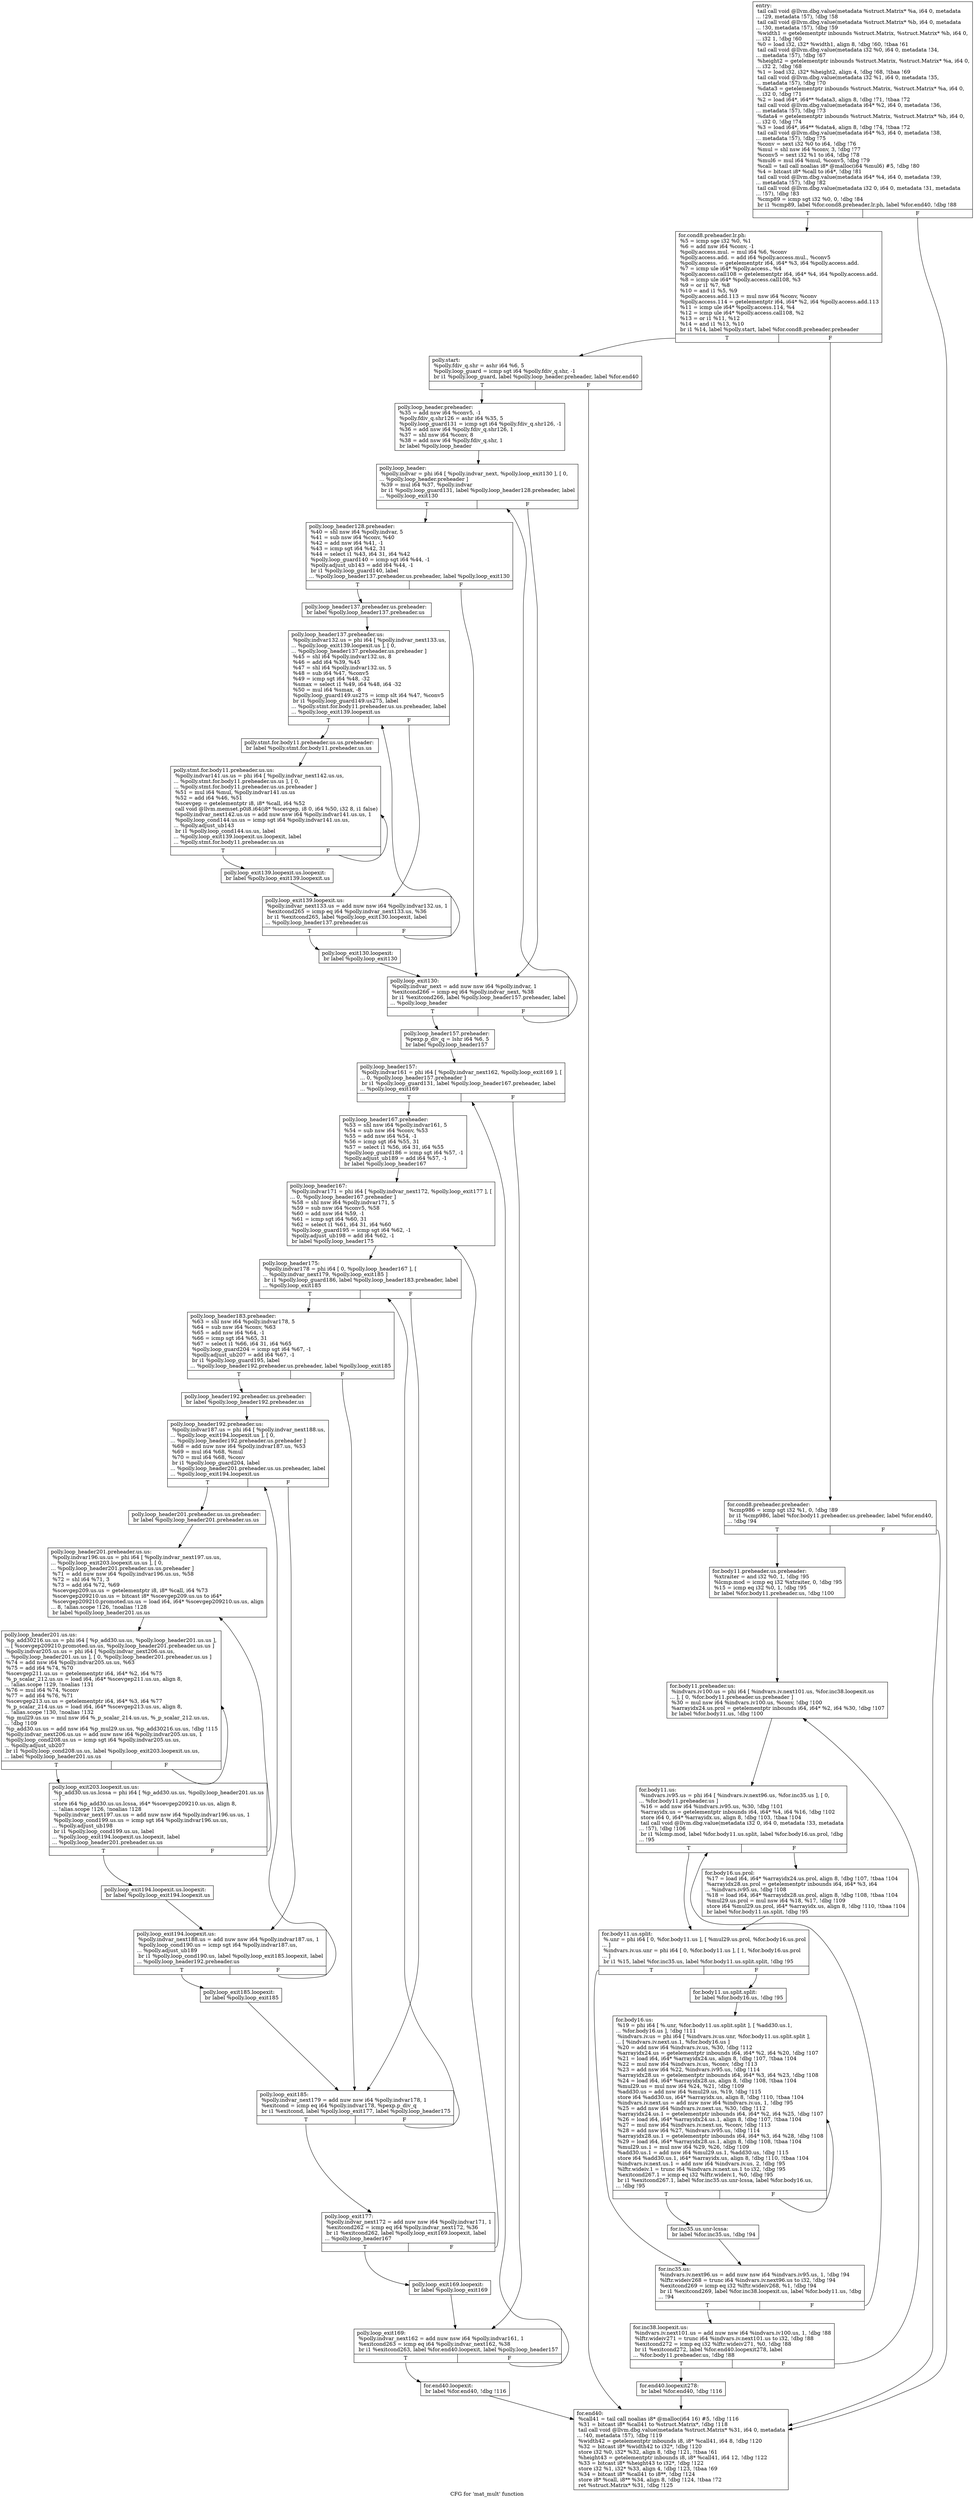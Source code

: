 digraph "CFG for 'mat_mult' function" {
	label="CFG for 'mat_mult' function";

	Node0x6695760 [shape=record,label="{entry:\l  tail call void @llvm.dbg.value(metadata %struct.Matrix* %a, i64 0, metadata\l... !29, metadata !57), !dbg !58\l  tail call void @llvm.dbg.value(metadata %struct.Matrix* %b, i64 0, metadata\l... !30, metadata !57), !dbg !59\l  %width1 = getelementptr inbounds %struct.Matrix, %struct.Matrix* %b, i64 0,\l... i32 1, !dbg !60\l  %0 = load i32, i32* %width1, align 8, !dbg !60, !tbaa !61\l  tail call void @llvm.dbg.value(metadata i32 %0, i64 0, metadata !34,\l... metadata !57), !dbg !67\l  %height2 = getelementptr inbounds %struct.Matrix, %struct.Matrix* %a, i64 0,\l... i32 2, !dbg !68\l  %1 = load i32, i32* %height2, align 4, !dbg !68, !tbaa !69\l  tail call void @llvm.dbg.value(metadata i32 %1, i64 0, metadata !35,\l... metadata !57), !dbg !70\l  %data3 = getelementptr inbounds %struct.Matrix, %struct.Matrix* %a, i64 0,\l... i32 0, !dbg !71\l  %2 = load i64*, i64** %data3, align 8, !dbg !71, !tbaa !72\l  tail call void @llvm.dbg.value(metadata i64* %2, i64 0, metadata !36,\l... metadata !57), !dbg !73\l  %data4 = getelementptr inbounds %struct.Matrix, %struct.Matrix* %b, i64 0,\l... i32 0, !dbg !74\l  %3 = load i64*, i64** %data4, align 8, !dbg !74, !tbaa !72\l  tail call void @llvm.dbg.value(metadata i64* %3, i64 0, metadata !38,\l... metadata !57), !dbg !75\l  %conv = sext i32 %0 to i64, !dbg !76\l  %mul = shl nsw i64 %conv, 3, !dbg !77\l  %conv5 = sext i32 %1 to i64, !dbg !78\l  %mul6 = mul i64 %mul, %conv5, !dbg !79\l  %call = tail call noalias i8* @malloc(i64 %mul6) #5, !dbg !80\l  %4 = bitcast i8* %call to i64*, !dbg !81\l  tail call void @llvm.dbg.value(metadata i64* %4, i64 0, metadata !39,\l... metadata !57), !dbg !82\l  tail call void @llvm.dbg.value(metadata i32 0, i64 0, metadata !31, metadata\l... !57), !dbg !83\l  %cmp89 = icmp sgt i32 %0, 0, !dbg !84\l  br i1 %cmp89, label %for.cond8.preheader.lr.ph, label %for.end40, !dbg !88\l|{<s0>T|<s1>F}}"];
	Node0x6695760:s0 -> Node0x66955b0;
	Node0x6695760:s1 -> Node0x669be20;
	Node0x66955b0 [shape=record,label="{for.cond8.preheader.lr.ph:                        \l  %5 = icmp sge i32 %0, %1\l  %6 = add nsw i64 %conv, -1\l  %polly.access.mul. = mul i64 %6, %conv\l  %polly.access.add. = add i64 %polly.access.mul., %conv5\l  %polly.access. = getelementptr i64, i64* %3, i64 %polly.access.add.\l  %7 = icmp ule i64* %polly.access., %4\l  %polly.access.call108 = getelementptr i64, i64* %4, i64 %polly.access.add.\l  %8 = icmp ule i64* %polly.access.call108, %3\l  %9 = or i1 %7, %8\l  %10 = and i1 %5, %9\l  %polly.access.add.113 = mul nsw i64 %conv, %conv\l  %polly.access.114 = getelementptr i64, i64* %2, i64 %polly.access.add.113\l  %11 = icmp ule i64* %polly.access.114, %4\l  %12 = icmp ule i64* %polly.access.call108, %2\l  %13 = or i1 %11, %12\l  %14 = and i1 %13, %10\l  br i1 %14, label %polly.start, label %for.cond8.preheader.preheader\l|{<s0>T|<s1>F}}"];
	Node0x66955b0:s0 -> Node0x669b250;
	Node0x66955b0:s1 -> Node0x669cb30;
	Node0x669cb30 [shape=record,label="{for.cond8.preheader.preheader:                    \l  %cmp986 = icmp sgt i32 %1, 0, !dbg !89\l  br i1 %cmp986, label %for.body11.preheader.us.preheader, label %for.end40,\l... !dbg !94\l|{<s0>T|<s1>F}}"];
	Node0x669cb30:s0 -> Node0x669cec0;
	Node0x669cb30:s1 -> Node0x669be20;
	Node0x669cec0 [shape=record,label="{for.body11.preheader.us.preheader:                \l  %xtraiter = and i32 %0, 1, !dbg !95\l  %lcmp.mod = icmp eq i32 %xtraiter, 0, !dbg !95\l  %15 = icmp eq i32 %0, 1, !dbg !95\l  br label %for.body11.preheader.us, !dbg !100\l}"];
	Node0x669cec0 -> Node0x669db50;
	Node0x669bcd0 [shape=record,label="{for.body11.us:                                    \l  %indvars.iv95.us = phi i64 [ %indvars.iv.next96.us, %for.inc35.us ], [ 0,\l... %for.body11.preheader.us ]\l  %16 = add nsw i64 %indvars.iv95.us, %30, !dbg !101\l  %arrayidx.us = getelementptr inbounds i64, i64* %4, i64 %16, !dbg !102\l  store i64 0, i64* %arrayidx.us, align 8, !dbg !103, !tbaa !104\l  tail call void @llvm.dbg.value(metadata i32 0, i64 0, metadata !33, metadata\l... !57), !dbg !106\l  br i1 %lcmp.mod, label %for.body11.us.split, label %for.body16.us.prol, !dbg\l... !95\l|{<s0>T|<s1>F}}"];
	Node0x669bcd0:s0 -> Node0x669ec10;
	Node0x669bcd0:s1 -> Node0x669ece0;
	Node0x669ece0 [shape=record,label="{for.body16.us.prol:                               \l  %17 = load i64, i64* %arrayidx24.us.prol, align 8, !dbg !107, !tbaa !104\l  %arrayidx28.us.prol = getelementptr inbounds i64, i64* %3, i64\l... %indvars.iv95.us, !dbg !108\l  %18 = load i64, i64* %arrayidx28.us.prol, align 8, !dbg !108, !tbaa !104\l  %mul29.us.prol = mul nsw i64 %18, %17, !dbg !109\l  store i64 %mul29.us.prol, i64* %arrayidx.us, align 8, !dbg !110, !tbaa !104\l  br label %for.body11.us.split, !dbg !95\l}"];
	Node0x669ece0 -> Node0x669ec10;
	Node0x669ec10 [shape=record,label="{for.body11.us.split:                              \l  %.unr = phi i64 [ 0, %for.body11.us ], [ %mul29.us.prol, %for.body16.us.prol\l... ]\l  %indvars.iv.us.unr = phi i64 [ 0, %for.body11.us ], [ 1, %for.body16.us.prol\l... ]\l  br i1 %15, label %for.inc35.us, label %for.body11.us.split.split, !dbg !95\l|{<s0>T|<s1>F}}"];
	Node0x669ec10:s0 -> Node0x669deb0;
	Node0x669ec10:s1 -> Node0x66a04a0;
	Node0x66a04a0 [shape=record,label="{for.body11.us.split.split:                        \l  br label %for.body16.us, !dbg !95\l}"];
	Node0x66a04a0 -> Node0x66a05f0;
	Node0x66a05f0 [shape=record,label="{for.body16.us:                                    \l  %19 = phi i64 [ %.unr, %for.body11.us.split.split ], [ %add30.us.1,\l... %for.body16.us ], !dbg !111\l  %indvars.iv.us = phi i64 [ %indvars.iv.us.unr, %for.body11.us.split.split ],\l... [ %indvars.iv.next.us.1, %for.body16.us ]\l  %20 = add nsw i64 %indvars.iv.us, %30, !dbg !112\l  %arrayidx24.us = getelementptr inbounds i64, i64* %2, i64 %20, !dbg !107\l  %21 = load i64, i64* %arrayidx24.us, align 8, !dbg !107, !tbaa !104\l  %22 = mul nsw i64 %indvars.iv.us, %conv, !dbg !113\l  %23 = add nsw i64 %22, %indvars.iv95.us, !dbg !114\l  %arrayidx28.us = getelementptr inbounds i64, i64* %3, i64 %23, !dbg !108\l  %24 = load i64, i64* %arrayidx28.us, align 8, !dbg !108, !tbaa !104\l  %mul29.us = mul nsw i64 %24, %21, !dbg !109\l  %add30.us = add nsw i64 %mul29.us, %19, !dbg !115\l  store i64 %add30.us, i64* %arrayidx.us, align 8, !dbg !110, !tbaa !104\l  %indvars.iv.next.us = add nuw nsw i64 %indvars.iv.us, 1, !dbg !95\l  %25 = add nsw i64 %indvars.iv.next.us, %30, !dbg !112\l  %arrayidx24.us.1 = getelementptr inbounds i64, i64* %2, i64 %25, !dbg !107\l  %26 = load i64, i64* %arrayidx24.us.1, align 8, !dbg !107, !tbaa !104\l  %27 = mul nsw i64 %indvars.iv.next.us, %conv, !dbg !113\l  %28 = add nsw i64 %27, %indvars.iv95.us, !dbg !114\l  %arrayidx28.us.1 = getelementptr inbounds i64, i64* %3, i64 %28, !dbg !108\l  %29 = load i64, i64* %arrayidx28.us.1, align 8, !dbg !108, !tbaa !104\l  %mul29.us.1 = mul nsw i64 %29, %26, !dbg !109\l  %add30.us.1 = add nsw i64 %mul29.us.1, %add30.us, !dbg !115\l  store i64 %add30.us.1, i64* %arrayidx.us, align 8, !dbg !110, !tbaa !104\l  %indvars.iv.next.us.1 = add nsw i64 %indvars.iv.us, 2, !dbg !95\l  %lftr.wideiv.1 = trunc i64 %indvars.iv.next.us.1 to i32, !dbg !95\l  %exitcond267.1 = icmp eq i32 %lftr.wideiv.1, %0, !dbg !95\l  br i1 %exitcond267.1, label %for.inc35.us.unr-lcssa, label %for.body16.us,\l... !dbg !95\l|{<s0>T|<s1>F}}"];
	Node0x66a05f0:s0 -> Node0x669d170;
	Node0x66a05f0:s1 -> Node0x66a05f0;
	Node0x669d170 [shape=record,label="{for.inc35.us.unr-lcssa:                           \l  br label %for.inc35.us, !dbg !94\l}"];
	Node0x669d170 -> Node0x669deb0;
	Node0x669deb0 [shape=record,label="{for.inc35.us:                                     \l  %indvars.iv.next96.us = add nuw nsw i64 %indvars.iv95.us, 1, !dbg !94\l  %lftr.wideiv268 = trunc i64 %indvars.iv.next96.us to i32, !dbg !94\l  %exitcond269 = icmp eq i32 %lftr.wideiv268, %1, !dbg !94\l  br i1 %exitcond269, label %for.inc38.loopexit.us, label %for.body11.us, !dbg\l... !94\l|{<s0>T|<s1>F}}"];
	Node0x669deb0:s0 -> Node0x66a5340;
	Node0x669deb0:s1 -> Node0x669bcd0;
	Node0x669db50 [shape=record,label="{for.body11.preheader.us:                          \l  %indvars.iv100.us = phi i64 [ %indvars.iv.next101.us, %for.inc38.loopexit.us\l... ], [ 0, %for.body11.preheader.us.preheader ]\l  %30 = mul nsw i64 %indvars.iv100.us, %conv, !dbg !100\l  %arrayidx24.us.prol = getelementptr inbounds i64, i64* %2, i64 %30, !dbg !107\l  br label %for.body11.us, !dbg !100\l}"];
	Node0x669db50 -> Node0x669bcd0;
	Node0x66a5340 [shape=record,label="{for.inc38.loopexit.us:                            \l  %indvars.iv.next101.us = add nuw nsw i64 %indvars.iv100.us, 1, !dbg !88\l  %lftr.wideiv271 = trunc i64 %indvars.iv.next101.us to i32, !dbg !88\l  %exitcond272 = icmp eq i32 %lftr.wideiv271, %0, !dbg !88\l  br i1 %exitcond272, label %for.end40.loopexit278, label\l... %for.body11.preheader.us, !dbg !88\l|{<s0>T|<s1>F}}"];
	Node0x66a5340:s0 -> Node0x66a5470;
	Node0x66a5340:s1 -> Node0x669db50;
	Node0x66a5420 [shape=record,label="{for.end40.loopexit:                               \l  br label %for.end40, !dbg !116\l}"];
	Node0x66a5420 -> Node0x669be20;
	Node0x66a5470 [shape=record,label="{for.end40.loopexit278:                            \l  br label %for.end40, !dbg !116\l}"];
	Node0x66a5470 -> Node0x669be20;
	Node0x669be20 [shape=record,label="{for.end40:                                        \l  %call41 = tail call noalias i8* @malloc(i64 16) #5, !dbg !116\l  %31 = bitcast i8* %call41 to %struct.Matrix*, !dbg !118\l  tail call void @llvm.dbg.value(metadata %struct.Matrix* %31, i64 0, metadata\l... !40, metadata !57), !dbg !119\l  %width42 = getelementptr inbounds i8, i8* %call41, i64 8, !dbg !120\l  %32 = bitcast i8* %width42 to i32*, !dbg !120\l  store i32 %0, i32* %32, align 8, !dbg !121, !tbaa !61\l  %height43 = getelementptr inbounds i8, i8* %call41, i64 12, !dbg !122\l  %33 = bitcast i8* %height43 to i32*, !dbg !122\l  store i32 %1, i32* %33, align 4, !dbg !123, !tbaa !69\l  %34 = bitcast i8* %call41 to i8**, !dbg !124\l  store i8* %call, i8** %34, align 8, !dbg !124, !tbaa !72\l  ret %struct.Matrix* %31, !dbg !125\l}"];
	Node0x669b250 [shape=record,label="{polly.start:                                      \l  %polly.fdiv_q.shr = ashr i64 %6, 5\l  %polly.loop_guard = icmp sgt i64 %polly.fdiv_q.shr, -1\l  br i1 %polly.loop_guard, label %polly.loop_header.preheader, label %for.end40\l|{<s0>T|<s1>F}}"];
	Node0x669b250:s0 -> Node0x66a9190;
	Node0x669b250:s1 -> Node0x669be20;
	Node0x66a9190 [shape=record,label="{polly.loop_header.preheader:                      \l  %35 = add nsw i64 %conv5, -1\l  %polly.fdiv_q.shr126 = ashr i64 %35, 5\l  %polly.loop_guard131 = icmp sgt i64 %polly.fdiv_q.shr126, -1\l  %36 = add nsw i64 %polly.fdiv_q.shr126, 1\l  %37 = shl nsw i64 %conv, 8\l  %38 = add nsw i64 %polly.fdiv_q.shr, 1\l  br label %polly.loop_header\l}"];
	Node0x66a9190 -> Node0x66a95f0;
	Node0x66a9700 [shape=record,label="{polly.loop_header157.preheader:                   \l  %pexp.p_div_q = lshr i64 %6, 5\l  br label %polly.loop_header157\l}"];
	Node0x66a9700 -> Node0x66a9870;
	Node0x66a95f0 [shape=record,label="{polly.loop_header:                                \l  %polly.indvar = phi i64 [ %polly.indvar_next, %polly.loop_exit130 ], [ 0,\l... %polly.loop_header.preheader ]\l  %39 = mul i64 %37, %polly.indvar\l  br i1 %polly.loop_guard131, label %polly.loop_header128.preheader, label\l... %polly.loop_exit130\l|{<s0>T|<s1>F}}"];
	Node0x66a95f0:s0 -> Node0x66a9c30;
	Node0x66a95f0:s1 -> Node0x669c4b0;
	Node0x66a9c30 [shape=record,label="{polly.loop_header128.preheader:                   \l  %40 = shl nsw i64 %polly.indvar, 5\l  %41 = sub nsw i64 %conv, %40\l  %42 = add nsw i64 %41, -1\l  %43 = icmp sgt i64 %42, 31\l  %44 = select i1 %43, i64 31, i64 %42\l  %polly.loop_guard140 = icmp sgt i64 %44, -1\l  %polly.adjust_ub143 = add i64 %44, -1\l  br i1 %polly.loop_guard140, label\l... %polly.loop_header137.preheader.us.preheader, label %polly.loop_exit130\l|{<s0>T|<s1>F}}"];
	Node0x66a9c30:s0 -> Node0x66a9a80;
	Node0x66a9c30:s1 -> Node0x669c4b0;
	Node0x66a9a80 [shape=record,label="{polly.loop_header137.preheader.us.preheader:      \l  br label %polly.loop_header137.preheader.us\l}"];
	Node0x66a9a80 -> Node0x66aa400;
	Node0x66aa400 [shape=record,label="{polly.loop_header137.preheader.us:                \l  %polly.indvar132.us = phi i64 [ %polly.indvar_next133.us,\l... %polly.loop_exit139.loopexit.us ], [ 0,\l... %polly.loop_header137.preheader.us.preheader ]\l  %45 = shl i64 %polly.indvar132.us, 8\l  %46 = add i64 %39, %45\l  %47 = shl i64 %polly.indvar132.us, 5\l  %48 = sub i64 %47, %conv5\l  %49 = icmp sgt i64 %48, -32\l  %smax = select i1 %49, i64 %48, i64 -32\l  %50 = mul i64 %smax, -8\l  %polly.loop_guard149.us275 = icmp slt i64 %47, %conv5\l  br i1 %polly.loop_guard149.us275, label\l... %polly.stmt.for.body11.preheader.us.us.preheader, label\l... %polly.loop_exit139.loopexit.us\l|{<s0>T|<s1>F}}"];
	Node0x66aa400:s0 -> Node0x6693760;
	Node0x66aa400:s1 -> Node0x66aa2d0;
	Node0x6693760 [shape=record,label="{polly.stmt.for.body11.preheader.us.us.preheader:  \l  br label %polly.stmt.for.body11.preheader.us.us\l}"];
	Node0x6693760 -> Node0x66939a0;
	Node0x66939f0 [shape=record,label="{polly.loop_exit139.loopexit.us.loopexit:          \l  br label %polly.loop_exit139.loopexit.us\l}"];
	Node0x66939f0 -> Node0x66aa2d0;
	Node0x66aa2d0 [shape=record,label="{polly.loop_exit139.loopexit.us:                   \l  %polly.indvar_next133.us = add nuw nsw i64 %polly.indvar132.us, 1\l  %exitcond265 = icmp eq i64 %polly.indvar_next133.us, %36\l  br i1 %exitcond265, label %polly.loop_exit130.loopexit, label\l... %polly.loop_header137.preheader.us\l|{<s0>T|<s1>F}}"];
	Node0x66aa2d0:s0 -> Node0x6693c00;
	Node0x66aa2d0:s1 -> Node0x66aa400;
	Node0x66939a0 [shape=record,label="{polly.stmt.for.body11.preheader.us.us:            \l  %polly.indvar141.us.us = phi i64 [ %polly.indvar_next142.us.us,\l... %polly.stmt.for.body11.preheader.us.us ], [ 0,\l... %polly.stmt.for.body11.preheader.us.us.preheader ]\l  %51 = mul i64 %mul, %polly.indvar141.us.us\l  %52 = add i64 %46, %51\l  %scevgep = getelementptr i8, i8* %call, i64 %52\l  call void @llvm.memset.p0i8.i64(i8* %scevgep, i8 0, i64 %50, i32 8, i1 false)\l  %polly.indvar_next142.us.us = add nuw nsw i64 %polly.indvar141.us.us, 1\l  %polly.loop_cond144.us.us = icmp sgt i64 %polly.indvar141.us.us,\l... %polly.adjust_ub143\l  br i1 %polly.loop_cond144.us.us, label\l... %polly.loop_exit139.loopexit.us.loopexit, label\l... %polly.stmt.for.body11.preheader.us.us\l|{<s0>T|<s1>F}}"];
	Node0x66939a0:s0 -> Node0x66939f0;
	Node0x66939a0:s1 -> Node0x66939a0;
	Node0x6693c00 [shape=record,label="{polly.loop_exit130.loopexit:                      \l  br label %polly.loop_exit130\l}"];
	Node0x6693c00 -> Node0x669c4b0;
	Node0x669c4b0 [shape=record,label="{polly.loop_exit130:                               \l  %polly.indvar_next = add nuw nsw i64 %polly.indvar, 1\l  %exitcond266 = icmp eq i64 %polly.indvar_next, %38\l  br i1 %exitcond266, label %polly.loop_header157.preheader, label\l... %polly.loop_header\l|{<s0>T|<s1>F}}"];
	Node0x669c4b0:s0 -> Node0x66a9700;
	Node0x669c4b0:s1 -> Node0x66a95f0;
	Node0x66a9870 [shape=record,label="{polly.loop_header157:                             \l  %polly.indvar161 = phi i64 [ %polly.indvar_next162, %polly.loop_exit169 ], [\l... 0, %polly.loop_header157.preheader ]\l  br i1 %polly.loop_guard131, label %polly.loop_header167.preheader, label\l... %polly.loop_exit169\l|{<s0>T|<s1>F}}"];
	Node0x66a9870:s0 -> Node0x6693d30;
	Node0x66a9870:s1 -> Node0x66a9d40;
	Node0x6693d30 [shape=record,label="{polly.loop_header167.preheader:                   \l  %53 = shl nsw i64 %polly.indvar161, 5\l  %54 = sub nsw i64 %conv, %53\l  %55 = add nsw i64 %54, -1\l  %56 = icmp sgt i64 %55, 31\l  %57 = select i1 %56, i64 31, i64 %55\l  %polly.loop_guard186 = icmp sgt i64 %57, -1\l  %polly.adjust_ub189 = add i64 %57, -1\l  br label %polly.loop_header167\l}"];
	Node0x6693d30 -> Node0x66a43e0;
	Node0x66a3f10 [shape=record,label="{polly.loop_exit169.loopexit:                      \l  br label %polly.loop_exit169\l}"];
	Node0x66a3f10 -> Node0x66a9d40;
	Node0x66a9d40 [shape=record,label="{polly.loop_exit169:                               \l  %polly.indvar_next162 = add nuw nsw i64 %polly.indvar161, 1\l  %exitcond263 = icmp eq i64 %polly.indvar_next162, %38\l  br i1 %exitcond263, label %for.end40.loopexit, label %polly.loop_header157\l|{<s0>T|<s1>F}}"];
	Node0x66a9d40:s0 -> Node0x66a5420;
	Node0x66a9d40:s1 -> Node0x66a9870;
	Node0x66a43e0 [shape=record,label="{polly.loop_header167:                             \l  %polly.indvar171 = phi i64 [ %polly.indvar_next172, %polly.loop_exit177 ], [\l... 0, %polly.loop_header167.preheader ]\l  %58 = shl nsw i64 %polly.indvar171, 5\l  %59 = sub nsw i64 %conv5, %58\l  %60 = add nsw i64 %59, -1\l  %61 = icmp sgt i64 %60, 31\l  %62 = select i1 %61, i64 31, i64 %60\l  %polly.loop_guard195 = icmp sgt i64 %62, -1\l  %polly.adjust_ub198 = add i64 %62, -1\l  br label %polly.loop_header175\l}"];
	Node0x66a43e0 -> Node0x66ade30;
	Node0x6694130 [shape=record,label="{polly.loop_exit177:                               \l  %polly.indvar_next172 = add nuw nsw i64 %polly.indvar171, 1\l  %exitcond262 = icmp eq i64 %polly.indvar_next172, %36\l  br i1 %exitcond262, label %polly.loop_exit169.loopexit, label\l... %polly.loop_header167\l|{<s0>T|<s1>F}}"];
	Node0x6694130:s0 -> Node0x66a3f10;
	Node0x6694130:s1 -> Node0x66a43e0;
	Node0x66ade30 [shape=record,label="{polly.loop_header175:                             \l  %polly.indvar178 = phi i64 [ 0, %polly.loop_header167 ], [\l... %polly.indvar_next179, %polly.loop_exit185 ]\l  br i1 %polly.loop_guard186, label %polly.loop_header183.preheader, label\l... %polly.loop_exit185\l|{<s0>T|<s1>F}}"];
	Node0x66ade30:s0 -> Node0x66ae260;
	Node0x66ade30:s1 -> Node0x66ad6f0;
	Node0x66ae260 [shape=record,label="{polly.loop_header183.preheader:                   \l  %63 = shl nsw i64 %polly.indvar178, 5\l  %64 = sub nsw i64 %conv, %63\l  %65 = add nsw i64 %64, -1\l  %66 = icmp sgt i64 %65, 31\l  %67 = select i1 %66, i64 31, i64 %65\l  %polly.loop_guard204 = icmp sgt i64 %67, -1\l  %polly.adjust_ub207 = add i64 %67, -1\l  br i1 %polly.loop_guard195, label\l... %polly.loop_header192.preheader.us.preheader, label %polly.loop_exit185\l|{<s0>T|<s1>F}}"];
	Node0x66ae260:s0 -> Node0x66ae8a0;
	Node0x66ae260:s1 -> Node0x66ad6f0;
	Node0x66ae8a0 [shape=record,label="{polly.loop_header192.preheader.us.preheader:      \l  br label %polly.loop_header192.preheader.us\l}"];
	Node0x66ae8a0 -> Node0x66aeae0;
	Node0x66aeae0 [shape=record,label="{polly.loop_header192.preheader.us:                \l  %polly.indvar187.us = phi i64 [ %polly.indvar_next188.us,\l... %polly.loop_exit194.loopexit.us ], [ 0,\l... %polly.loop_header192.preheader.us.preheader ]\l  %68 = add nuw nsw i64 %polly.indvar187.us, %53\l  %69 = mul i64 %68, %mul\l  %70 = mul i64 %68, %conv\l  br i1 %polly.loop_guard204, label\l... %polly.loop_header201.preheader.us.us.preheader, label\l... %polly.loop_exit194.loopexit.us\l|{<s0>T|<s1>F}}"];
	Node0x66aeae0:s0 -> Node0x66aef50;
	Node0x66aeae0:s1 -> Node0x66ae9b0;
	Node0x66aef50 [shape=record,label="{polly.loop_header201.preheader.us.us.preheader:   \l  br label %polly.loop_header201.preheader.us.us\l}"];
	Node0x66aef50 -> Node0x66af160;
	Node0x66af1b0 [shape=record,label="{polly.loop_exit194.loopexit.us.loopexit:          \l  br label %polly.loop_exit194.loopexit.us\l}"];
	Node0x66af1b0 -> Node0x66ae9b0;
	Node0x66ae9b0 [shape=record,label="{polly.loop_exit194.loopexit.us:                   \l  %polly.indvar_next188.us = add nuw nsw i64 %polly.indvar187.us, 1\l  %polly.loop_cond190.us = icmp sgt i64 %polly.indvar187.us,\l... %polly.adjust_ub189\l  br i1 %polly.loop_cond190.us, label %polly.loop_exit185.loopexit, label\l... %polly.loop_header192.preheader.us\l|{<s0>T|<s1>F}}"];
	Node0x66ae9b0:s0 -> Node0x66af400;
	Node0x66ae9b0:s1 -> Node0x66aeae0;
	Node0x66af160 [shape=record,label="{polly.loop_header201.preheader.us.us:             \l  %polly.indvar196.us.us = phi i64 [ %polly.indvar_next197.us.us,\l... %polly.loop_exit203.loopexit.us.us ], [ 0,\l... %polly.loop_header201.preheader.us.us.preheader ]\l  %71 = add nuw nsw i64 %polly.indvar196.us.us, %58\l  %72 = shl i64 %71, 3\l  %73 = add i64 %72, %69\l  %scevgep209.us.us = getelementptr i8, i8* %call, i64 %73\l  %scevgep209210.us.us = bitcast i8* %scevgep209.us.us to i64*\l  %scevgep209210.promoted.us.us = load i64, i64* %scevgep209210.us.us, align\l... 8, !alias.scope !126, !noalias !128\l  br label %polly.loop_header201.us.us\l}"];
	Node0x66af160 -> Node0x66afd70;
	Node0x66af450 [shape=record,label="{polly.loop_exit203.loopexit.us.us:                \l  %p_add30.us.us.lcssa = phi i64 [ %p_add30.us.us, %polly.loop_header201.us.us\l... ]\l  store i64 %p_add30.us.us.lcssa, i64* %scevgep209210.us.us, align 8,\l... !alias.scope !126, !noalias !128\l  %polly.indvar_next197.us.us = add nuw nsw i64 %polly.indvar196.us.us, 1\l  %polly.loop_cond199.us.us = icmp sgt i64 %polly.indvar196.us.us,\l... %polly.adjust_ub198\l  br i1 %polly.loop_cond199.us.us, label\l... %polly.loop_exit194.loopexit.us.loopexit, label\l... %polly.loop_header201.preheader.us.us\l|{<s0>T|<s1>F}}"];
	Node0x66af450:s0 -> Node0x66af1b0;
	Node0x66af450:s1 -> Node0x66af160;
	Node0x66afd70 [shape=record,label="{polly.loop_header201.us.us:                       \l  %p_add30216.us.us = phi i64 [ %p_add30.us.us, %polly.loop_header201.us.us ],\l... [ %scevgep209210.promoted.us.us, %polly.loop_header201.preheader.us.us ]\l  %polly.indvar205.us.us = phi i64 [ %polly.indvar_next206.us.us,\l... %polly.loop_header201.us.us ], [ 0, %polly.loop_header201.preheader.us.us ]\l  %74 = add nsw i64 %polly.indvar205.us.us, %63\l  %75 = add i64 %74, %70\l  %scevgep211.us.us = getelementptr i64, i64* %2, i64 %75\l  %_p_scalar_212.us.us = load i64, i64* %scevgep211.us.us, align 8,\l... !alias.scope !129, !noalias !131\l  %76 = mul i64 %74, %conv\l  %77 = add i64 %76, %71\l  %scevgep213.us.us = getelementptr i64, i64* %3, i64 %77\l  %_p_scalar_214.us.us = load i64, i64* %scevgep213.us.us, align 8,\l... !alias.scope !130, !noalias !132\l  %p_mul29.us.us = mul nsw i64 %_p_scalar_214.us.us, %_p_scalar_212.us.us,\l... !dbg !109\l  %p_add30.us.us = add nsw i64 %p_mul29.us.us, %p_add30216.us.us, !dbg !115\l  %polly.indvar_next206.us.us = add nuw nsw i64 %polly.indvar205.us.us, 1\l  %polly.loop_cond208.us.us = icmp sgt i64 %polly.indvar205.us.us,\l... %polly.adjust_ub207\l  br i1 %polly.loop_cond208.us.us, label %polly.loop_exit203.loopexit.us.us,\l... label %polly.loop_header201.us.us\l|{<s0>T|<s1>F}}"];
	Node0x66afd70:s0 -> Node0x66af450;
	Node0x66afd70:s1 -> Node0x66afd70;
	Node0x66af400 [shape=record,label="{polly.loop_exit185.loopexit:                      \l  br label %polly.loop_exit185\l}"];
	Node0x66af400 -> Node0x66ad6f0;
	Node0x66ad6f0 [shape=record,label="{polly.loop_exit185:                               \l  %polly.indvar_next179 = add nuw nsw i64 %polly.indvar178, 1\l  %exitcond = icmp eq i64 %polly.indvar178, %pexp.p_div_q\l  br i1 %exitcond, label %polly.loop_exit177, label %polly.loop_header175\l|{<s0>T|<s1>F}}"];
	Node0x66ad6f0:s0 -> Node0x6694130;
	Node0x66ad6f0:s1 -> Node0x66ade30;
}
